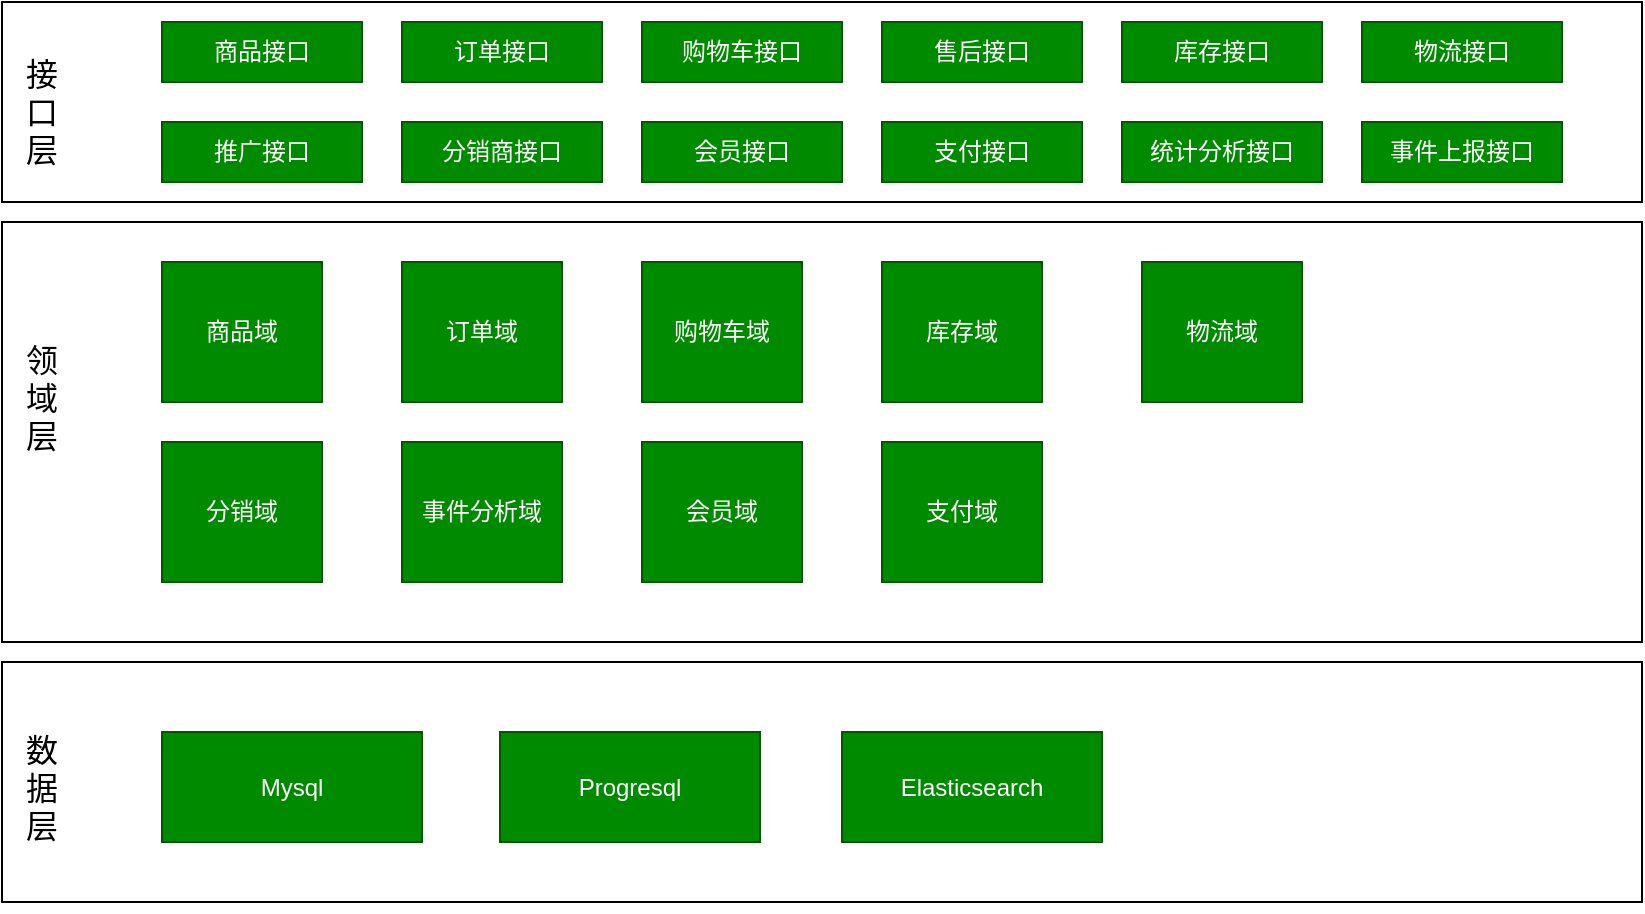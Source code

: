 <mxfile version="13.7.3" type="github"><diagram id="vOUrMngWcMrFXS49JwPm" name="Page-1"><mxGraphModel dx="946" dy="525" grid="1" gridSize="10" guides="1" tooltips="1" connect="1" arrows="1" fold="1" page="1" pageScale="1" pageWidth="827" pageHeight="1169" math="0" shadow="0"><root><mxCell id="0"/><mxCell id="1" parent="0"/><mxCell id="3s_Is7sOF_pp1LU2TNVd-1" value="" style="rounded=0;whiteSpace=wrap;html=1;" parent="1" vertex="1"><mxGeometry x="100" y="150" width="820" height="100" as="geometry"/></mxCell><mxCell id="3s_Is7sOF_pp1LU2TNVd-2" value="接口层" style="text;html=1;strokeColor=none;fillColor=none;align=center;verticalAlign=middle;whiteSpace=wrap;rounded=0;rotation=0;fontSize=16;" parent="1" vertex="1"><mxGeometry x="110" y="170" width="20" height="70" as="geometry"/></mxCell><mxCell id="3s_Is7sOF_pp1LU2TNVd-3" value="商品接口" style="rounded=0;whiteSpace=wrap;html=1;fillColor=#008a00;strokeColor=#005700;fontColor=#ffffff;" parent="1" vertex="1"><mxGeometry x="180" y="160" width="100" height="30" as="geometry"/></mxCell><mxCell id="3s_Is7sOF_pp1LU2TNVd-4" value="订单接口" style="rounded=0;whiteSpace=wrap;html=1;fillColor=#008a00;strokeColor=#005700;fontColor=#ffffff;" parent="1" vertex="1"><mxGeometry x="300" y="160" width="100" height="30" as="geometry"/></mxCell><mxCell id="3s_Is7sOF_pp1LU2TNVd-5" value="购物车接口" style="rounded=0;whiteSpace=wrap;html=1;fillColor=#008a00;strokeColor=#005700;fontColor=#ffffff;" parent="1" vertex="1"><mxGeometry x="420" y="160" width="100" height="30" as="geometry"/></mxCell><mxCell id="3s_Is7sOF_pp1LU2TNVd-6" value="售后接口" style="rounded=0;whiteSpace=wrap;html=1;fillColor=#008a00;strokeColor=#005700;fontColor=#ffffff;" parent="1" vertex="1"><mxGeometry x="540" y="160" width="100" height="30" as="geometry"/></mxCell><mxCell id="3s_Is7sOF_pp1LU2TNVd-15" value="推广接口" style="rounded=0;whiteSpace=wrap;html=1;fillColor=#008a00;strokeColor=#005700;fontColor=#ffffff;" parent="1" vertex="1"><mxGeometry x="180" y="210" width="100" height="30" as="geometry"/></mxCell><mxCell id="3s_Is7sOF_pp1LU2TNVd-17" value="分销商接口" style="rounded=0;whiteSpace=wrap;html=1;fillColor=#008a00;strokeColor=#005700;fontColor=#ffffff;" parent="1" vertex="1"><mxGeometry x="300" y="210" width="100" height="30" as="geometry"/></mxCell><mxCell id="3s_Is7sOF_pp1LU2TNVd-18" value="会员接口" style="rounded=0;whiteSpace=wrap;html=1;fillColor=#008a00;strokeColor=#005700;fontColor=#ffffff;" parent="1" vertex="1"><mxGeometry x="420" y="210" width="100" height="30" as="geometry"/></mxCell><mxCell id="3s_Is7sOF_pp1LU2TNVd-19" value="支付接口" style="rounded=0;whiteSpace=wrap;html=1;fillColor=#008a00;strokeColor=#005700;fontColor=#ffffff;" parent="1" vertex="1"><mxGeometry x="540" y="210" width="100" height="30" as="geometry"/></mxCell><mxCell id="3s_Is7sOF_pp1LU2TNVd-20" value="库存接口" style="rounded=0;whiteSpace=wrap;html=1;fillColor=#008a00;strokeColor=#005700;fontColor=#ffffff;" parent="1" vertex="1"><mxGeometry x="660" y="160" width="100" height="30" as="geometry"/></mxCell><mxCell id="3s_Is7sOF_pp1LU2TNVd-21" value="统计分析接口" style="rounded=0;whiteSpace=wrap;html=1;fillColor=#008a00;strokeColor=#005700;fontColor=#ffffff;" parent="1" vertex="1"><mxGeometry x="660" y="210" width="100" height="30" as="geometry"/></mxCell><mxCell id="3s_Is7sOF_pp1LU2TNVd-22" value="" style="rounded=0;whiteSpace=wrap;html=1;fontSize=16;" parent="1" vertex="1"><mxGeometry x="100" y="260" width="820" height="210" as="geometry"/></mxCell><mxCell id="3s_Is7sOF_pp1LU2TNVd-23" value="领域层" style="text;html=1;strokeColor=none;fillColor=none;align=center;verticalAlign=middle;whiteSpace=wrap;rounded=0;rotation=0;fontSize=16;" parent="1" vertex="1"><mxGeometry x="110" y="285" width="20" height="125" as="geometry"/></mxCell><mxCell id="GR0XFzsMtlSF94ITTyiH-1" value="商品域" style="rounded=0;whiteSpace=wrap;html=1;fillColor=#008a00;strokeColor=#005700;fontColor=#ffffff;" parent="1" vertex="1"><mxGeometry x="180" y="280" width="80" height="70" as="geometry"/></mxCell><mxCell id="GR0XFzsMtlSF94ITTyiH-2" value="分销域" style="rounded=0;whiteSpace=wrap;html=1;fillColor=#008a00;strokeColor=#005700;fontColor=#ffffff;" parent="1" vertex="1"><mxGeometry x="180" y="370" width="80" height="70" as="geometry"/></mxCell><mxCell id="GR0XFzsMtlSF94ITTyiH-4" value="订单域" style="rounded=0;whiteSpace=wrap;html=1;fillColor=#008a00;strokeColor=#005700;fontColor=#ffffff;" parent="1" vertex="1"><mxGeometry x="300" y="280" width="80" height="70" as="geometry"/></mxCell><mxCell id="GR0XFzsMtlSF94ITTyiH-5" value="购物车域" style="rounded=0;whiteSpace=wrap;html=1;fillColor=#008a00;strokeColor=#005700;fontColor=#ffffff;" parent="1" vertex="1"><mxGeometry x="420" y="280" width="80" height="70" as="geometry"/></mxCell><mxCell id="GR0XFzsMtlSF94ITTyiH-6" value="库存域" style="rounded=0;whiteSpace=wrap;html=1;fillColor=#008a00;strokeColor=#005700;fontColor=#ffffff;" parent="1" vertex="1"><mxGeometry x="540" y="280" width="80" height="70" as="geometry"/></mxCell><mxCell id="GR0XFzsMtlSF94ITTyiH-7" value="物流接口" style="rounded=0;whiteSpace=wrap;html=1;fillColor=#008a00;strokeColor=#005700;fontColor=#ffffff;" parent="1" vertex="1"><mxGeometry x="780" y="160" width="100" height="30" as="geometry"/></mxCell><mxCell id="GR0XFzsMtlSF94ITTyiH-8" value="事件上报接口" style="rounded=0;whiteSpace=wrap;html=1;fillColor=#008a00;strokeColor=#005700;fontColor=#ffffff;" parent="1" vertex="1"><mxGeometry x="780" y="210" width="100" height="30" as="geometry"/></mxCell><mxCell id="GR0XFzsMtlSF94ITTyiH-10" value="物流域" style="rounded=0;whiteSpace=wrap;html=1;fillColor=#008a00;strokeColor=#005700;fontColor=#ffffff;" parent="1" vertex="1"><mxGeometry x="670" y="280" width="80" height="70" as="geometry"/></mxCell><mxCell id="GR0XFzsMtlSF94ITTyiH-11" value="事件分析域" style="rounded=0;whiteSpace=wrap;html=1;fillColor=#008a00;strokeColor=#005700;fontColor=#ffffff;" parent="1" vertex="1"><mxGeometry x="300" y="370" width="80" height="70" as="geometry"/></mxCell><mxCell id="GR0XFzsMtlSF94ITTyiH-13" value="会员域" style="rounded=0;whiteSpace=wrap;html=1;fillColor=#008a00;strokeColor=#005700;fontColor=#ffffff;" parent="1" vertex="1"><mxGeometry x="420" y="370" width="80" height="70" as="geometry"/></mxCell><mxCell id="GR0XFzsMtlSF94ITTyiH-14" value="支付域" style="rounded=0;whiteSpace=wrap;html=1;fillColor=#008a00;strokeColor=#005700;fontColor=#ffffff;" parent="1" vertex="1"><mxGeometry x="540" y="370" width="80" height="70" as="geometry"/></mxCell><mxCell id="GR0XFzsMtlSF94ITTyiH-16" value="" style="rounded=0;whiteSpace=wrap;html=1;fontSize=16;" parent="1" vertex="1"><mxGeometry x="100" y="480" width="820" height="120" as="geometry"/></mxCell><mxCell id="GR0XFzsMtlSF94ITTyiH-17" value="数据层" style="text;html=1;strokeColor=none;fillColor=none;align=center;verticalAlign=middle;whiteSpace=wrap;rounded=0;rotation=0;fontSize=16;" parent="1" vertex="1"><mxGeometry x="110" y="480" width="20" height="125" as="geometry"/></mxCell><mxCell id="GR0XFzsMtlSF94ITTyiH-18" value="Mysql" style="rounded=0;whiteSpace=wrap;html=1;fillColor=#008a00;strokeColor=#005700;fontColor=#ffffff;" parent="1" vertex="1"><mxGeometry x="180" y="515" width="130" height="55" as="geometry"/></mxCell><mxCell id="GR0XFzsMtlSF94ITTyiH-19" value="Progresql" style="rounded=0;whiteSpace=wrap;html=1;fillColor=#008a00;strokeColor=#005700;fontColor=#ffffff;" parent="1" vertex="1"><mxGeometry x="349" y="515" width="130" height="55" as="geometry"/></mxCell><mxCell id="GR0XFzsMtlSF94ITTyiH-20" value="Elasticsearch" style="rounded=0;whiteSpace=wrap;html=1;fillColor=#008a00;strokeColor=#005700;fontColor=#ffffff;" parent="1" vertex="1"><mxGeometry x="520" y="515" width="130" height="55" as="geometry"/></mxCell></root></mxGraphModel></diagram></mxfile>